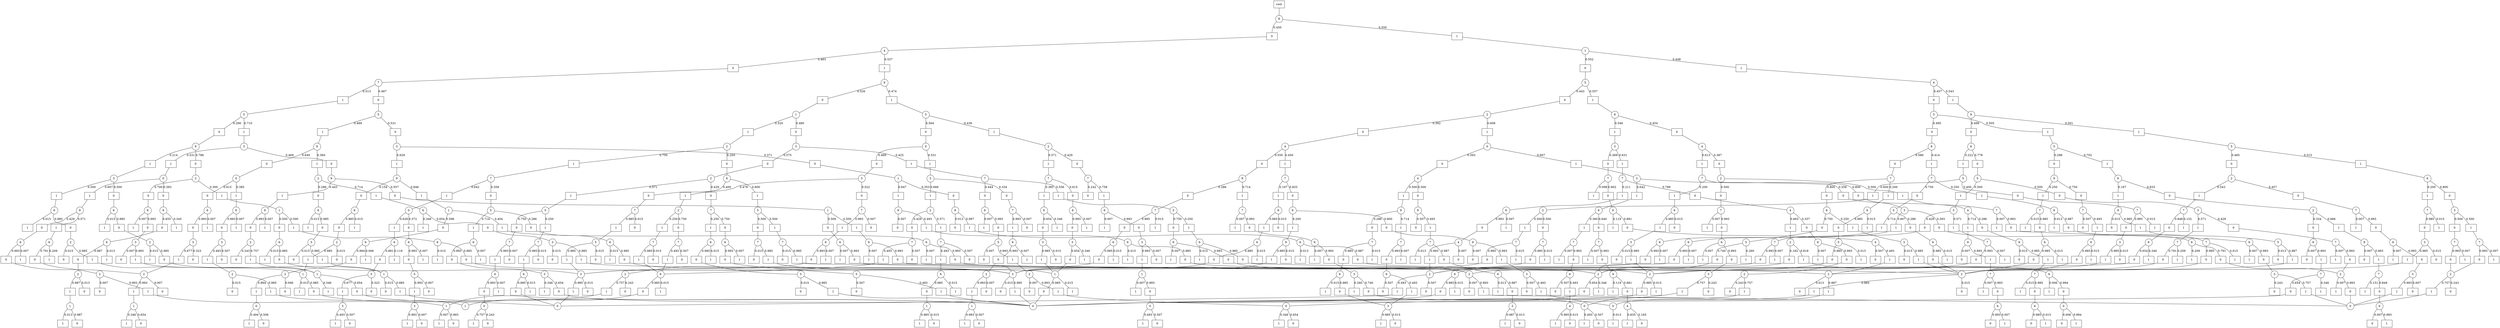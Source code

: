 graph G {
splines=true;
0 [shape=box, label = "root" ]
0--1;
1 [shape=circle, label=8]
1--2[label = 0.450, labelangle=110];
2 [shape=box, label=0]
2--3;
3 [shape=circle, label=4]
3--4[label = 0.463, labelangle=110];
4 [shape=box, label=0]
4--5;
5 [shape=circle, label=7]
5--6[label = 0.487, labelangle=110];
6 [shape=box, label=0]
6--7;
7 [shape=circle, label=5]
7--8[label = 0.531, labelangle=110];
8 [shape=box, label=0]
8--9;
9 [shape=circle, label=3]
9--10[label = 0.371, labelangle=110];
10 [shape=box, label=0]
10--11;
11 [shape=circle, label=1]
11--12[label = 0.353, labelangle=110];
12 [shape=box, label=0]
12--13;
13 [shape=circle, label=9]
13--14[label = 0.013, labelangle=110];
14 [shape=box, label=0]
13--15[label = 0.987, labelangle=110];
15 [shape=box, label=1]
15--16;
16 [shape=circle, label=6]
16--17[label = 0.987, labelangle=110];
17 [shape=box, label=0]
17--18;
18 [shape=circle, label=2]
18--19[label = 0.013, labelangle=110];
19 [shape=box, label=0]
18--20[label = 0.987, labelangle=110];
20 [shape=box, label=1]
20--21;
21 [shape=circle, label=0]
21--23[label = 0.013, labelangle=110];
23 [shape=box, label=1]
16--24[label = 0.013, labelangle=110];
24 [shape=box, label=1]
11--25[label = 0.647, labelangle=110];
25 [shape=box, label=1]
25--26;
26 [shape=circle, label=9]
26--27[label = 0.507, labelangle=110];
27 [shape=box, label=0]
26--28[label = 0.493, labelangle=110];
28 [shape=box, label=1]
28--29;
29 [shape=circle, label=6]
29--30[label = 0.985, labelangle=110];
30 [shape=box, label=0]
30--31;
31 [shape=circle, label=2]
31--32[label = 0.015, labelangle=110];
32 [shape=box, label=0]
31--33[label = 0.985, labelangle=110];
33 [shape=box, label=1]
33--34;
34 [shape=circle, label=0]
29--37[label = 0.015, labelangle=110];
37 [shape=box, label=1]
9--38[label = 0.629, labelangle=110];
38 [shape=box, label=1]
38--39;
39 [shape=circle, label=9]
39--40[label = 0.154, labelangle=110];
40 [shape=box, label=0]
40--41;
41 [shape=circle, label=6]
41--42[label = 0.985, labelangle=110];
42 [shape=box, label=0]
42--43;
43 [shape=circle, label=2]
43--44[label = 0.015, labelangle=110];
44 [shape=box, label=0]
43--45[label = 0.985, labelangle=110];
45 [shape=box, label=1]
45--46;
46 [shape=circle, label=1]
46--47[label = 0.985, labelangle=110];
47 [shape=box, label=0]
47--48;
48 [shape=circle, label=0]
46--51[label = 0.015, labelangle=110];
51 [shape=box, label=1]
41--52[label = 0.015, labelangle=110];
52 [shape=box, label=1]
39--53[label = 0.846, labelangle=110];
53 [shape=box, label=1]
53--54;
54 [shape=circle, label=1]
54--55[label = 0.596, labelangle=110];
55 [shape=box, label=0]
55--56;
56 [shape=circle, label=6]
56--57[label = 0.994, labelangle=110];
57 [shape=box, label=0]
57--58;
58 [shape=circle, label=2]
58--59[label = 0.006, labelangle=110];
59 [shape=box, label=0]
58--60[label = 0.994, labelangle=110];
60 [shape=box, label=1]
60--61;
61 [shape=circle, label=0]
61--62[label = 0.506, labelangle=110];
62 [shape=box, label=0]
61--63[label = 0.494, labelangle=110];
63 [shape=box, label=1]
56--64[label = 0.006, labelangle=110];
64 [shape=box, label=1]
54--65[label = 0.404, labelangle=110];
65 [shape=box, label=1]
65--66;
66 [shape=circle, label=6]
66--67[label = 0.993, labelangle=110];
67 [shape=box, label=0]
67--68;
68 [shape=circle, label=2]
68--69[label = 0.007, labelangle=110];
69 [shape=box, label=0]
68--70[label = 0.993, labelangle=110];
70 [shape=box, label=1]
70--71;
71 [shape=circle, label=0]
66--74[label = 0.007, labelangle=110];
74 [shape=box, label=1]
7--75[label = 0.469, labelangle=110];
75 [shape=box, label=1]
75--76;
76 [shape=circle, label=9]
76--77[label = 0.640, labelangle=110];
77 [shape=box, label=0]
77--78;
78 [shape=circle, label=0]
78--79[label = 0.615, labelangle=110];
79 [shape=box, label=0]
79--80;
80 [shape=circle, label=6]
80--81[label = 0.993, labelangle=110];
81 [shape=box, label=0]
81--82;
82 [shape=circle, label=3]
82--83[label = 0.323, labelangle=110];
83 [shape=box, label=0]
82--84[label = 0.677, labelangle=110];
84 [shape=box, label=1]
84--85;
85 [shape=circle, label=2]
85--86[label = 0.007, labelangle=110];
86 [shape=box, label=0]
85--87[label = 0.993, labelangle=110];
87 [shape=box, label=1]
87--88;
88 [shape=circle, label=1]
88--89[label = 0.654, labelangle=110];
89 [shape=box, label=0]
88--90[label = 0.346, labelangle=110];
90 [shape=box, label=1]
80--91[label = 0.007, labelangle=110];
91 [shape=box, label=1]
78--92[label = 0.385, labelangle=110];
92 [shape=box, label=1]
92--93;
93 [shape=circle, label=6]
93--94[label = 0.993, labelangle=110];
94 [shape=box, label=0]
94--95;
95 [shape=circle, label=3]
95--96[label = 0.507, labelangle=110];
96 [shape=box, label=0]
95--97[label = 0.493, labelangle=110];
97 [shape=box, label=1]
97--98;
98 [shape=circle, label=2]
98--99[label = 0.015, labelangle=110];
99 [shape=box, label=0]
98--100[label = 0.985, labelangle=110];
100 [shape=box, label=1]
100--101;
101 [shape=circle, label=1]
93--104[label = 0.007, labelangle=110];
104 [shape=box, label=1]
76--105[label = 0.360, labelangle=110];
105 [shape=box, label=1]
105--106;
106 [shape=circle, label=2]
106--107[label = 0.286, labelangle=110];
107 [shape=box, label=0]
107--108;
108 [shape=circle, label=6]
108--109[label = 0.985, labelangle=110];
109 [shape=box, label=0]
109--110;
110 [shape=circle, label=3]
110--111[label = 0.015, labelangle=110];
111 [shape=box, label=0]
110--112[label = 0.985, labelangle=110];
112 [shape=box, label=1]
112--113;
113 [shape=circle, label=1]
113--114[label = 0.015, labelangle=110];
114 [shape=box, label=0]
113--115[label = 0.985, labelangle=110];
115 [shape=box, label=1]
115--34;
108--119[label = 0.015, labelangle=110];
119 [shape=box, label=1]
106--120[label = 0.714, labelangle=110];
120 [shape=box, label=1]
120--121;
121 [shape=circle, label=6]
121--122[label = 0.654, labelangle=110];
122 [shape=box, label=0]
122--123;
123 [shape=circle, label=3]
123--124[label = 0.015, labelangle=110];
124 [shape=box, label=0]
123--125[label = 0.985, labelangle=110];
125 [shape=box, label=1]
125--126;
126 [shape=circle, label=1]
126--127[label = 0.985, labelangle=110];
127 [shape=box, label=0]
127--34;
126--131[label = 0.015, labelangle=110];
131 [shape=box, label=1]
121--132[label = 0.346, labelangle=110];
132 [shape=box, label=1]
5--133[label = 0.513, labelangle=110];
133 [shape=box, label=1]
133--134;
134 [shape=circle, label=5]
134--135[label = 0.290, labelangle=110];
135 [shape=box, label=0]
135--136;
136 [shape=circle, label=9]
136--137[label = 0.786, labelangle=110];
137 [shape=box, label=0]
137--138;
138 [shape=circle, label=2]
138--139[label = 0.700, labelangle=110];
139 [shape=box, label=0]
139--140;
140 [shape=circle, label=6]
140--141[label = 0.993, labelangle=110];
141 [shape=box, label=0]
141--142;
142 [shape=circle, label=3]
142--143[label = 0.007, labelangle=110];
143 [shape=box, label=0]
142--144[label = 0.993, labelangle=110];
144 [shape=box, label=1]
144--145;
145 [shape=circle, label=1]
145--146[label = 0.654, labelangle=110];
146 [shape=box, label=0]
146--34;
145--150[label = 0.346, labelangle=110];
150 [shape=box, label=1]
140--151[label = 0.007, labelangle=110];
151 [shape=box, label=1]
138--152[label = 0.300, labelangle=110];
152 [shape=box, label=1]
152--153;
153 [shape=circle, label=1]
153--154[label = 0.500, labelangle=110];
154 [shape=box, label=0]
154--155;
155 [shape=circle, label=6]
155--156[label = 0.985, labelangle=110];
156 [shape=box, label=0]
156--157;
157 [shape=circle, label=3]
157--158[label = 0.015, labelangle=110];
158 [shape=box, label=0]
157--159[label = 0.985, labelangle=110];
159 [shape=box, label=1]
159--48;
155--163[label = 0.015, labelangle=110];
163 [shape=box, label=1]
153--164[label = 0.500, labelangle=110];
164 [shape=box, label=1]
164--165;
165 [shape=circle, label=6]
165--166[label = 0.985, labelangle=110];
166 [shape=box, label=0]
166--167;
167 [shape=circle, label=3]
167--168[label = 0.015, labelangle=110];
168 [shape=box, label=0]
167--169[label = 0.985, labelangle=110];
169 [shape=box, label=1]
169--34;
165--173[label = 0.015, labelangle=110];
173 [shape=box, label=1]
136--174[label = 0.214, labelangle=110];
174 [shape=box, label=1]
174--175;
175 [shape=circle, label=3]
175--176[label = 0.500, labelangle=110];
176 [shape=box, label=0]
176--177;
177 [shape=circle, label=6]
177--178[label = 0.985, labelangle=110];
178 [shape=box, label=0]
178--179;
179 [shape=circle, label=2]
179--180[label = 0.985, labelangle=110];
180 [shape=box, label=0]
180--113;
179--187[label = 0.015, labelangle=110];
187 [shape=box, label=1]
177--188[label = 0.015, labelangle=110];
188 [shape=box, label=1]
175--189[label = 0.500, labelangle=110];
189 [shape=box, label=1]
189--190;
190 [shape=circle, label=6]
190--191[label = 0.985, labelangle=110];
191 [shape=box, label=0]
191--192;
192 [shape=circle, label=2]
192--193[label = 0.015, labelangle=110];
193 [shape=box, label=0]
192--194[label = 0.985, labelangle=110];
194 [shape=box, label=1]
194--46;
190--201[label = 0.015, labelangle=110];
201 [shape=box, label=1]
134--202[label = 0.710, labelangle=110];
202 [shape=box, label=1]
202--203;
203 [shape=circle, label=3]
203--204[label = 0.469, labelangle=110];
204 [shape=box, label=0]
204--205;
205 [shape=circle, label=9]
205--206[label = 0.557, labelangle=110];
206 [shape=box, label=0]
206--207;
207 [shape=circle, label=1]
207--208[label = 0.500, labelangle=110];
208 [shape=box, label=0]
208--209;
209 [shape=circle, label=6]
209--210[label = 0.993, labelangle=110];
210 [shape=box, label=0]
210--211;
211 [shape=circle, label=2]
211--212[label = 0.654, labelangle=110];
212 [shape=box, label=0]
212--34;
211--216[label = 0.346, labelangle=110];
216 [shape=box, label=1]
209--217[label = 0.007, labelangle=110];
217 [shape=box, label=1]
207--218[label = 0.500, labelangle=110];
218 [shape=box, label=1]
218--219;
219 [shape=circle, label=6]
219--220[label = 0.993, labelangle=110];
220 [shape=box, label=0]
220--211;
219--227[label = 0.007, labelangle=110];
227 [shape=box, label=1]
205--228[label = 0.443, labelangle=110];
228 [shape=box, label=1]
228--229;
229 [shape=circle, label=6]
229--230[label = 0.993, labelangle=110];
230 [shape=box, label=0]
230--231;
231 [shape=circle, label=2]
231--232[label = 0.243, labelangle=110];
232 [shape=box, label=0]
231--233[label = 0.757, labelangle=110];
233 [shape=box, label=1]
233--145;
229--240[label = 0.007, labelangle=110];
240 [shape=box, label=1]
203--241[label = 0.531, labelangle=110];
241 [shape=box, label=1]
241--242;
242 [shape=circle, label=0]
242--243[label = 0.393, labelangle=110];
243 [shape=box, label=0]
243--244;
244 [shape=circle, label=9]
244--245[label = 0.655, labelangle=110];
245 [shape=box, label=0]
245--246;
246 [shape=circle, label=6]
246--247[label = 0.987, labelangle=110];
247 [shape=box, label=0]
247--248;
248 [shape=circle, label=2]
248--249[label = 0.013, labelangle=110];
249 [shape=box, label=0]
248--250[label = 0.987, labelangle=110];
250 [shape=box, label=1]
250--251;
251 [shape=circle, label=1]
251--252[label = 0.987, labelangle=110];
252 [shape=box, label=0]
251--253[label = 0.013, labelangle=110];
253 [shape=box, label=1]
246--254[label = 0.013, labelangle=110];
254 [shape=box, label=1]
244--255[label = 0.345, labelangle=110];
255 [shape=box, label=1]
242--256[label = 0.607, labelangle=110];
256 [shape=box, label=1]
256--257;
257 [shape=circle, label=9]
257--258[label = 0.429, labelangle=110];
258 [shape=box, label=0]
258--259;
259 [shape=circle, label=6]
259--260[label = 0.993, labelangle=110];
260 [shape=box, label=0]
260--85;
259--267[label = 0.007, labelangle=110];
267 [shape=box, label=1]
257--268[label = 0.571, labelangle=110];
268 [shape=box, label=1]
268--269;
269 [shape=circle, label=6]
269--270[label = 0.791, labelangle=110];
270 [shape=box, label=0]
270--271;
271 [shape=circle, label=2]
271--272[label = 0.007, labelangle=110];
272 [shape=box, label=0]
271--273[label = 0.993, labelangle=110];
273 [shape=box, label=1]
273--274;
274 [shape=circle, label=1]
274--275[label = 0.993, labelangle=110];
275 [shape=box, label=0]
274--276[label = 0.007, labelangle=110];
276 [shape=box, label=1]
269--277[label = 0.209, labelangle=110];
277 [shape=box, label=1]
3--278[label = 0.537, labelangle=110];
278 [shape=box, label=1]
278--279;
279 [shape=circle, label=9]
279--280[label = 0.526, labelangle=110];
280 [shape=box, label=0]
280--281;
281 [shape=circle, label=1]
281--282[label = 0.480, labelangle=110];
282 [shape=box, label=0]
282--283;
283 [shape=circle, label=3]
283--284[label = 0.575, labelangle=110];
284 [shape=box, label=0]
284--285;
285 [shape=circle, label=2]
285--286[label = 0.429, labelangle=110];
286 [shape=box, label=0]
286--287;
287 [shape=circle, label=7]
287--288[label = 0.750, labelangle=110];
288 [shape=box, label=0]
288--289;
289 [shape=circle, label=6]
289--290[label = 0.993, labelangle=110];
290 [shape=box, label=0]
290--291;
291 [shape=circle, label=5]
291--292[label = 0.507, labelangle=110];
292 [shape=box, label=0]
291--293[label = 0.493, labelangle=110];
293 [shape=box, label=1]
293--34;
289--297[label = 0.007, labelangle=110];
297 [shape=box, label=1]
287--298[label = 0.250, labelangle=110];
298 [shape=box, label=1]
298--299;
299 [shape=circle, label=6]
299--300[label = 0.985, labelangle=110];
300 [shape=box, label=0]
300--301;
301 [shape=circle, label=5]
301--302[label = 0.015, labelangle=110];
302 [shape=box, label=0]
301--303[label = 0.985, labelangle=110];
303 [shape=box, label=1]
303--34;
299--307[label = 0.015, labelangle=110];
307 [shape=box, label=1]
285--308[label = 0.571, labelangle=110];
308 [shape=box, label=1]
308--309;
309 [shape=circle, label=5]
309--310[label = 0.750, labelangle=110];
310 [shape=box, label=0]
310--311;
311 [shape=circle, label=7]
311--312[label = 0.007, labelangle=110];
312 [shape=box, label=0]
311--313[label = 0.993, labelangle=110];
313 [shape=box, label=1]
313--314;
314 [shape=circle, label=6]
314--315[label = 0.993, labelangle=110];
315 [shape=box, label=0]
315--316;
316 [shape=circle, label=0]
316--317[label = 0.243, labelangle=110];
317 [shape=box, label=0]
316--318[label = 0.757, labelangle=110];
318 [shape=box, label=1]
314--319[label = 0.007, labelangle=110];
319 [shape=box, label=1]
309--320[label = 0.250, labelangle=110];
320 [shape=box, label=1]
320--321;
321 [shape=circle, label=7]
321--322[label = 0.015, labelangle=110];
322 [shape=box, label=0]
321--323[label = 0.985, labelangle=110];
323 [shape=box, label=1]
323--324;
324 [shape=circle, label=6]
324--325[label = 0.985, labelangle=110];
325 [shape=box, label=0]
325--48;
324--329[label = 0.015, labelangle=110];
329 [shape=box, label=1]
283--330[label = 0.425, labelangle=110];
330 [shape=box, label=1]
330--331;
331 [shape=circle, label=7]
331--332[label = 0.444, labelangle=110];
332 [shape=box, label=0]
332--333;
333 [shape=circle, label=6]
333--334[label = 0.993, labelangle=110];
334 [shape=box, label=0]
334--335;
335 [shape=circle, label=5]
335--336[label = 0.007, labelangle=110];
336 [shape=box, label=0]
335--337[label = 0.993, labelangle=110];
337 [shape=box, label=1]
337--338;
338 [shape=circle, label=2]
338--339[label = 0.007, labelangle=110];
339 [shape=box, label=0]
338--340[label = 0.993, labelangle=110];
340 [shape=box, label=1]
340--341;
341 [shape=circle, label=0]
341--342[label = 0.654, labelangle=110];
342 [shape=box, label=0]
341--343[label = 0.346, labelangle=110];
343 [shape=box, label=1]
333--344[label = 0.007, labelangle=110];
344 [shape=box, label=1]
331--345[label = 0.556, labelangle=110];
345 [shape=box, label=1]
345--346;
346 [shape=circle, label=5]
346--347[label = 0.750, labelangle=110];
347 [shape=box, label=0]
347--348;
348 [shape=circle, label=6]
348--349[label = 0.993, labelangle=110];
349 [shape=box, label=0]
349--68;
348--356[label = 0.007, labelangle=110];
356 [shape=box, label=1]
346--357[label = 0.250, labelangle=110];
357 [shape=box, label=1]
357--358;
358 [shape=circle, label=6]
358--359[label = 0.985, labelangle=110];
359 [shape=box, label=0]
359--360;
360 [shape=circle, label=2]
360--361[label = 0.985, labelangle=110];
361 [shape=box, label=0]
361--34;
360--365[label = 0.015, labelangle=110];
365 [shape=box, label=1]
358--366[label = 0.015, labelangle=110];
366 [shape=box, label=1]
281--367[label = 0.520, labelangle=110];
367 [shape=box, label=1]
367--368;
368 [shape=circle, label=2]
368--369[label = 0.250, labelangle=110];
369 [shape=box, label=0]
369--370;
370 [shape=circle, label=6]
370--371[label = 0.400, labelangle=110];
371 [shape=box, label=0]
371--372;
372 [shape=circle, label=7]
372--373[label = 0.015, labelangle=110];
373 [shape=box, label=0]
372--374[label = 0.985, labelangle=110];
374 [shape=box, label=1]
374--375;
375 [shape=circle, label=5]
375--376[label = 0.015, labelangle=110];
376 [shape=box, label=0]
375--377[label = 0.985, labelangle=110];
377 [shape=box, label=1]
377--157;
370--384[label = 0.600, labelangle=110];
384 [shape=box, label=1]
384--385;
385 [shape=circle, label=5]
385--386[label = 0.500, labelangle=110];
386 [shape=box, label=0]
386--387;
387 [shape=circle, label=7]
387--388[label = 0.015, labelangle=110];
388 [shape=box, label=0]
387--389[label = 0.985, labelangle=110];
389 [shape=box, label=1]
389--167;
385--396[label = 0.500, labelangle=110];
396 [shape=box, label=1]
396--397;
397 [shape=circle, label=7]
397--398[label = 0.015, labelangle=110];
398 [shape=box, label=0]
397--399[label = 0.985, labelangle=110];
399 [shape=box, label=1]
399--167;
368--406[label = 0.750, labelangle=110];
406 [shape=box, label=1]
406--407;
407 [shape=circle, label=7]
407--408[label = 0.358, labelangle=110];
408 [shape=box, label=0]
408--409;
409 [shape=circle, label=5]
409--410[label = 0.286, labelangle=110];
410 [shape=box, label=0]
410--411;
411 [shape=circle, label=6]
411--412[label = 0.985, labelangle=110];
412 [shape=box, label=0]
412--167;
411--419[label = 0.015, labelangle=110];
419 [shape=box, label=1]
409--420[label = 0.714, labelangle=110];
420 [shape=box, label=1]
420--421;
421 [shape=circle, label=6]
421--422[label = 0.993, labelangle=110];
422 [shape=box, label=0]
422--423;
423 [shape=circle, label=3]
423--424[label = 0.654, labelangle=110];
424 [shape=box, label=0]
424--34;
423--428[label = 0.346, labelangle=110];
428 [shape=box, label=1]
421--429[label = 0.007, labelangle=110];
429 [shape=box, label=1]
407--430[label = 0.642, labelangle=110];
430 [shape=box, label=1]
430--431;
431 [shape=circle, label=0]
431--432[label = 0.372, labelangle=110];
432 [shape=box, label=0]
432--433;
433 [shape=circle, label=6]
433--434[label = 0.993, labelangle=110];
434 [shape=box, label=0]
434--435;
435 [shape=circle, label=5]
435--436[label = 0.007, labelangle=110];
436 [shape=box, label=0]
435--437[label = 0.993, labelangle=110];
437 [shape=box, label=1]
437--438;
438 [shape=circle, label=3]
438--439[label = 0.007, labelangle=110];
439 [shape=box, label=0]
438--440[label = 0.993, labelangle=110];
440 [shape=box, label=1]
433--441[label = 0.007, labelangle=110];
441 [shape=box, label=1]
431--442[label = 0.628, labelangle=110];
442 [shape=box, label=1]
442--443;
443 [shape=circle, label=6]
443--444[label = 0.881, labelangle=110];
444 [shape=box, label=0]
444--445;
445 [shape=circle, label=5]
445--446[label = 0.323, labelangle=110];
446 [shape=box, label=0]
445--447[label = 0.677, labelangle=110];
447 [shape=box, label=1]
447--448;
448 [shape=circle, label=3]
448--449[label = 0.507, labelangle=110];
449 [shape=box, label=0]
448--450[label = 0.493, labelangle=110];
450 [shape=box, label=1]
443--451[label = 0.119, labelangle=110];
451 [shape=box, label=1]
279--452[label = 0.474, labelangle=110];
452 [shape=box, label=1]
452--453;
453 [shape=circle, label=5]
453--454[label = 0.564, labelangle=110];
454 [shape=box, label=0]
454--455;
455 [shape=circle, label=0]
455--456[label = 0.469, labelangle=110];
456 [shape=box, label=0]
456--457;
457 [shape=circle, label=3]
457--458[label = 0.522, labelangle=110];
458 [shape=box, label=0]
458--459;
459 [shape=circle, label=7]
459--460[label = 0.007, labelangle=110];
460 [shape=box, label=0]
459--461[label = 0.993, labelangle=110];
461 [shape=box, label=1]
461--462;
462 [shape=circle, label=6]
462--463[label = 0.993, labelangle=110];
463 [shape=box, label=0]
463--464;
464 [shape=circle, label=2]
464--465[label = 0.243, labelangle=110];
465 [shape=box, label=0]
464--466[label = 0.757, labelangle=110];
466 [shape=box, label=1]
466--274;
462--470[label = 0.007, labelangle=110];
470 [shape=box, label=1]
457--471[label = 0.478, labelangle=110];
471 [shape=box, label=1]
471--472;
472 [shape=circle, label=2]
472--473[label = 0.750, labelangle=110];
473 [shape=box, label=0]
473--474;
474 [shape=circle, label=7]
474--475[label = 0.507, labelangle=110];
475 [shape=box, label=0]
474--476[label = 0.493, labelangle=110];
476 [shape=box, label=1]
476--477;
477 [shape=circle, label=6]
477--478[label = 0.985, labelangle=110];
478 [shape=box, label=0]
478--101;
477--482[label = 0.015, labelangle=110];
482 [shape=box, label=1]
472--483[label = 0.250, labelangle=110];
483 [shape=box, label=1]
483--484;
484 [shape=circle, label=7]
484--485[label = 0.015, labelangle=110];
485 [shape=box, label=0]
484--486[label = 0.985, labelangle=110];
486 [shape=box, label=1]
486--477;
455--493[label = 0.531, labelangle=110];
493 [shape=box, label=1]
493--494;
494 [shape=circle, label=3]
494--495[label = 0.334, labelangle=110];
495 [shape=box, label=0]
495--496;
496 [shape=circle, label=7]
496--497[label = 0.007, labelangle=110];
497 [shape=box, label=0]
496--498[label = 0.993, labelangle=110];
498 [shape=box, label=1]
498--499;
499 [shape=circle, label=6]
499--500[label = 0.993, labelangle=110];
500 [shape=box, label=0]
500--501;
501 [shape=circle, label=2]
501--502[label = 0.007, labelangle=110];
502 [shape=box, label=0]
501--503[label = 0.993, labelangle=110];
503 [shape=box, label=1]
503--504;
504 [shape=circle, label=1]
504--505[label = 0.007, labelangle=110];
505 [shape=box, label=0]
504--506[label = 0.993, labelangle=110];
506 [shape=box, label=1]
499--507[label = 0.007, labelangle=110];
507 [shape=box, label=1]
494--508[label = 0.666, labelangle=110];
508 [shape=box, label=1]
508--509;
509 [shape=circle, label=2]
509--510[label = 0.429, labelangle=110];
510 [shape=box, label=0]
510--511;
511 [shape=circle, label=7]
511--512[label = 0.507, labelangle=110];
512 [shape=box, label=0]
511--513[label = 0.493, labelangle=110];
513 [shape=box, label=1]
513--477;
509--520[label = 0.571, labelangle=110];
520 [shape=box, label=1]
520--521;
521 [shape=circle, label=7]
521--522[label = 0.507, labelangle=110];
522 [shape=box, label=0]
521--523[label = 0.493, labelangle=110];
523 [shape=box, label=1]
523--524;
524 [shape=circle, label=6]
524--525[label = 0.985, labelangle=110];
525 [shape=box, label=0]
525--526;
526 [shape=circle, label=1]
526--527[label = 0.015, labelangle=110];
527 [shape=box, label=0]
526--528[label = 0.985, labelangle=110];
528 [shape=box, label=1]
524--529[label = 0.015, labelangle=110];
529 [shape=box, label=1]
453--530[label = 0.436, labelangle=110];
530 [shape=box, label=1]
530--531;
531 [shape=circle, label=2]
531--532[label = 0.429, labelangle=110];
532 [shape=box, label=0]
532--533;
533 [shape=circle, label=7]
533--534[label = 0.242, labelangle=110];
534 [shape=box, label=0]
533--535[label = 0.758, labelangle=110];
535 [shape=box, label=1]
535--536;
536 [shape=circle, label=6]
536--537[label = 0.993, labelangle=110];
537 [shape=box, label=0]
537--538;
538 [shape=circle, label=3]
538--539[label = 0.007, labelangle=110];
539 [shape=box, label=0]
538--540[label = 0.993, labelangle=110];
540 [shape=box, label=1]
540--541;
541 [shape=circle, label=1]
541--542[label = 0.993, labelangle=110];
542 [shape=box, label=0]
542--543;
543 [shape=circle, label=0]
543--544[label = 0.507, labelangle=110];
544 [shape=box, label=0]
543--545[label = 0.493, labelangle=110];
545 [shape=box, label=1]
541--546[label = 0.007, labelangle=110];
546 [shape=box, label=1]
536--547[label = 0.007, labelangle=110];
547 [shape=box, label=1]
531--548[label = 0.571, labelangle=110];
548 [shape=box, label=1]
548--549;
549 [shape=circle, label=7]
549--550[label = 0.615, labelangle=110];
550 [shape=box, label=0]
550--551;
551 [shape=circle, label=6]
551--552[label = 0.993, labelangle=110];
552 [shape=box, label=0]
552--553;
553 [shape=circle, label=3]
553--554[label = 0.654, labelangle=110];
554 [shape=box, label=0]
554--126;
553--561[label = 0.346, labelangle=110];
561 [shape=box, label=1]
551--562[label = 0.007, labelangle=110];
562 [shape=box, label=1]
549--563[label = 0.385, labelangle=110];
563 [shape=box, label=1]
563--564;
564 [shape=circle, label=6]
564--565[label = 0.654, labelangle=110];
565 [shape=box, label=0]
565--566;
566 [shape=circle, label=3]
566--567[label = 0.015, labelangle=110];
567 [shape=box, label=0]
566--568[label = 0.985, labelangle=110];
568 [shape=box, label=1]
568--126;
564--575[label = 0.346, labelangle=110];
575 [shape=box, label=1]
1--576[label = 0.550, labelangle=110];
576 [shape=box, label=1]
576--577;
577 [shape=circle, label=1]
577--578[label = 0.552, labelangle=110];
578 [shape=box, label=0]
578--579;
579 [shape=circle, label=5]
579--580[label = 0.443, labelangle=110];
580 [shape=box, label=0]
580--581;
581 [shape=circle, label=2]
581--582[label = 0.392, labelangle=110];
582 [shape=box, label=0]
582--583;
583 [shape=circle, label=4]
583--584[label = 0.550, labelangle=110];
584 [shape=box, label=0]
584--585;
585 [shape=circle, label=9]
585--586[label = 0.286, labelangle=110];
586 [shape=box, label=0]
586--587;
587 [shape=circle, label=7]
587--588[label = 0.985, labelangle=110];
588 [shape=box, label=0]
588--589;
589 [shape=circle, label=6]
589--590[label = 0.985, labelangle=110];
590 [shape=box, label=0]
590--157;
589--597[label = 0.015, labelangle=110];
597 [shape=box, label=1]
587--598[label = 0.015, labelangle=110];
598 [shape=box, label=1]
585--599[label = 0.714, labelangle=110];
599 [shape=box, label=1]
599--600;
600 [shape=circle, label=7]
600--601[label = 0.993, labelangle=110];
601 [shape=box, label=0]
601--602;
602 [shape=circle, label=6]
602--603[label = 0.993, labelangle=110];
603 [shape=box, label=0]
603--604;
604 [shape=circle, label=3]
604--605[label = 0.740, labelangle=110];
605 [shape=box, label=0]
605--606;
606 [shape=circle, label=0]
606--607[label = 0.507, labelangle=110];
607 [shape=box, label=0]
606--608[label = 0.493, labelangle=110];
608 [shape=box, label=1]
604--609[label = 0.260, labelangle=110];
609 [shape=box, label=1]
602--610[label = 0.007, labelangle=110];
610 [shape=box, label=1]
600--611[label = 0.007, labelangle=110];
611 [shape=box, label=1]
583--612[label = 0.450, labelangle=110];
612 [shape=box, label=1]
612--613;
613 [shape=circle, label=7]
613--614[label = 0.833, labelangle=110];
614 [shape=box, label=0]
614--615;
615 [shape=circle, label=6]
615--616[label = 0.800, labelangle=110];
616 [shape=box, label=0]
616--617;
617 [shape=circle, label=9]
617--618[label = 0.007, labelangle=110];
618 [shape=box, label=0]
617--619[label = 0.993, labelangle=110];
619 [shape=box, label=1]
619--620;
620 [shape=circle, label=3]
620--621[label = 0.507, labelangle=110];
621 [shape=box, label=0]
620--622[label = 0.493, labelangle=110];
622 [shape=box, label=1]
622--21;
615--626[label = 0.200, labelangle=110];
626 [shape=box, label=1]
626--627;
627 [shape=circle, label=9]
627--628[label = 0.015, labelangle=110];
628 [shape=box, label=0]
627--629[label = 0.985, labelangle=110];
629 [shape=box, label=1]
629--167;
613--636[label = 0.167, labelangle=110];
636 [shape=box, label=1]
636--637;
637 [shape=circle, label=9]
637--638[label = 0.015, labelangle=110];
638 [shape=box, label=0]
637--639[label = 0.985, labelangle=110];
639 [shape=box, label=1]
639--640;
640 [shape=circle, label=6]
640--641[label = 0.985, labelangle=110];
641 [shape=box, label=0]
641--167;
640--648[label = 0.015, labelangle=110];
648 [shape=box, label=1]
581--649[label = 0.608, labelangle=110];
649 [shape=box, label=1]
649--650;
650 [shape=circle, label=0]
650--651[label = 0.393, labelangle=110];
651 [shape=box, label=0]
651--652;
652 [shape=circle, label=4]
652--653[label = 0.500, labelangle=110];
653 [shape=box, label=0]
653--654;
654 [shape=circle, label=9]
654--655[label = 0.507, labelangle=110];
655 [shape=box, label=0]
654--656[label = 0.493, labelangle=110];
656 [shape=box, label=1]
656--657;
657 [shape=circle, label=7]
657--658[label = 0.987, labelangle=110];
658 [shape=box, label=0]
658--659;
659 [shape=circle, label=6]
659--660[label = 0.987, labelangle=110];
660 [shape=box, label=0]
660--661;
661 [shape=circle, label=3]
661--662[label = 0.013, labelangle=110];
662 [shape=box, label=0]
661--663[label = 0.987, labelangle=110];
663 [shape=box, label=1]
659--664[label = 0.013, labelangle=110];
664 [shape=box, label=1]
657--665[label = 0.013, labelangle=110];
665 [shape=box, label=1]
652--666[label = 0.500, labelangle=110];
666 [shape=box, label=1]
666--667;
667 [shape=circle, label=9]
667--668[label = 0.286, labelangle=110];
668 [shape=box, label=0]
668--669;
669 [shape=circle, label=7]
669--670[label = 0.985, labelangle=110];
670 [shape=box, label=0]
670--671;
671 [shape=circle, label=6]
671--672[label = 0.985, labelangle=110];
672 [shape=box, label=0]
672--673;
673 [shape=circle, label=3]
673--674[label = 0.015, labelangle=110];
674 [shape=box, label=0]
673--675[label = 0.985, labelangle=110];
675 [shape=box, label=1]
671--676[label = 0.015, labelangle=110];
676 [shape=box, label=1]
669--677[label = 0.015, labelangle=110];
677 [shape=box, label=1]
667--678[label = 0.714, labelangle=110];
678 [shape=box, label=1]
678--679;
679 [shape=circle, label=7]
679--680[label = 0.993, labelangle=110];
680 [shape=box, label=0]
680--681;
681 [shape=circle, label=6]
681--682[label = 0.507, labelangle=110];
682 [shape=box, label=0]
681--683[label = 0.493, labelangle=110];
683 [shape=box, label=1]
683--673;
679--687[label = 0.007, labelangle=110];
687 [shape=box, label=1]
650--688[label = 0.607, labelangle=110];
688 [shape=box, label=1]
688--689;
689 [shape=circle, label=3]
689--690[label = 0.358, labelangle=110];
690 [shape=box, label=0]
690--691;
691 [shape=circle, label=4]
691--692[label = 0.286, labelangle=110];
692 [shape=box, label=0]
692--693;
693 [shape=circle, label=9]
693--694[label = 0.015, labelangle=110];
694 [shape=box, label=0]
693--695[label = 0.985, labelangle=110];
695 [shape=box, label=1]
695--696;
696 [shape=circle, label=7]
696--697[label = 0.985, labelangle=110];
697 [shape=box, label=0]
697--698;
698 [shape=circle, label=6]
698--699[label = 0.985, labelangle=110];
699 [shape=box, label=0]
698--700[label = 0.015, labelangle=110];
700 [shape=box, label=1]
696--701[label = 0.015, labelangle=110];
701 [shape=box, label=1]
691--702[label = 0.714, labelangle=110];
702 [shape=box, label=1]
702--703;
703 [shape=circle, label=9]
703--704[label = 0.007, labelangle=110];
704 [shape=box, label=0]
703--705[label = 0.993, labelangle=110];
705 [shape=box, label=1]
705--706;
706 [shape=circle, label=7]
706--707[label = 0.993, labelangle=110];
707 [shape=box, label=0]
707--708;
708 [shape=circle, label=6]
708--709[label = 0.993, labelangle=110];
709 [shape=box, label=0]
708--710[label = 0.007, labelangle=110];
710 [shape=box, label=1]
706--711[label = 0.007, labelangle=110];
711 [shape=box, label=1]
689--712[label = 0.642, labelangle=110];
712 [shape=box, label=1]
712--713;
713 [shape=circle, label=9]
713--714[label = 0.640, labelangle=110];
714 [shape=box, label=0]
714--715;
715 [shape=circle, label=7]
715--716[label = 0.993, labelangle=110];
716 [shape=box, label=0]
716--717;
717 [shape=circle, label=6]
717--718[label = 0.881, labelangle=110];
718 [shape=box, label=0]
718--719;
719 [shape=circle, label=4]
719--720[label = 0.165, labelangle=110];
720 [shape=box, label=0]
719--721[label = 0.835, labelangle=110];
721 [shape=box, label=1]
717--722[label = 0.119, labelangle=110];
722 [shape=box, label=1]
715--723[label = 0.007, labelangle=110];
723 [shape=box, label=1]
713--724[label = 0.360, labelangle=110];
724 [shape=box, label=1]
724--725;
725 [shape=circle, label=7]
725--726[label = 0.993, labelangle=110];
726 [shape=box, label=0]
726--727;
727 [shape=circle, label=6]
727--728[label = 0.507, labelangle=110];
728 [shape=box, label=0]
727--729[label = 0.493, labelangle=110];
729 [shape=box, label=1]
729--730;
730 [shape=circle, label=4]
730--731[label = 0.015, labelangle=110];
731 [shape=box, label=0]
730--732[label = 0.985, labelangle=110];
732 [shape=box, label=1]
725--733[label = 0.007, labelangle=110];
733 [shape=box, label=1]
579--734[label = 0.557, labelangle=110];
734 [shape=box, label=1]
734--735;
735 [shape=circle, label=9]
735--736[label = 0.454, labelangle=110];
736 [shape=box, label=0]
736--737;
737 [shape=circle, label=4]
737--738[label = 0.387, labelangle=110];
738 [shape=box, label=0]
738--739;
739 [shape=circle, label=2]
739--740[label = 0.500, labelangle=110];
740 [shape=box, label=0]
740--741;
741 [shape=circle, label=7]
741--742[label = 0.993, labelangle=110];
742 [shape=box, label=0]
742--743;
743 [shape=circle, label=6]
743--744[label = 0.993, labelangle=110];
744 [shape=box, label=0]
744--745;
745 [shape=circle, label=3]
745--746[label = 0.243, labelangle=110];
746 [shape=box, label=0]
745--747[label = 0.757, labelangle=110];
747 [shape=box, label=1]
747--341;
743--751[label = 0.007, labelangle=110];
751 [shape=box, label=1]
741--752[label = 0.007, labelangle=110];
752 [shape=box, label=1]
739--753[label = 0.500, labelangle=110];
753 [shape=box, label=1]
753--754;
754 [shape=circle, label=7]
754--755[label = 0.993, labelangle=110];
755 [shape=box, label=0]
755--756;
756 [shape=circle, label=6]
756--757[label = 0.993, labelangle=110];
757 [shape=box, label=0]
757--758;
758 [shape=circle, label=3]
758--759[label = 0.243, labelangle=110];
759 [shape=box, label=0]
758--760[label = 0.757, labelangle=110];
760 [shape=box, label=1]
760--71;
756--764[label = 0.007, labelangle=110];
764 [shape=box, label=1]
754--765[label = 0.007, labelangle=110];
765 [shape=box, label=1]
737--766[label = 0.613, labelangle=110];
766 [shape=box, label=1]
766--767;
767 [shape=circle, label=7]
767--768[label = 0.800, labelangle=110];
768 [shape=box, label=0]
768--769;
769 [shape=circle, label=3]
769--770[label = 0.393, labelangle=110];
770 [shape=box, label=0]
770--771;
771 [shape=circle, label=6]
771--772[label = 0.791, labelangle=110];
772 [shape=box, label=0]
772--773;
773 [shape=circle, label=2]
773--774[label = 0.993, labelangle=110];
774 [shape=box, label=0]
774--71;
773--778[label = 0.007, labelangle=110];
778 [shape=box, label=1]
771--779[label = 0.209, labelangle=110];
779 [shape=box, label=1]
769--780[label = 0.607, labelangle=110];
780 [shape=box, label=1]
780--781;
781 [shape=circle, label=6]
781--782[label = 0.993, labelangle=110];
782 [shape=box, label=0]
782--211;
781--789[label = 0.007, labelangle=110];
789 [shape=box, label=1]
767--790[label = 0.200, labelangle=110];
790 [shape=box, label=1]
790--791;
791 [shape=circle, label=6]
791--792[label = 0.015, labelangle=110];
792 [shape=box, label=0]
791--793[label = 0.985, labelangle=110];
793 [shape=box, label=1]
793--794;
794 [shape=circle, label=3]
794--795[label = 0.015, labelangle=110];
795 [shape=box, label=0]
794--796[label = 0.985, labelangle=110];
796 [shape=box, label=1]
796--360;
735--803[label = 0.546, labelangle=110];
803 [shape=box, label=1]
803--804;
804 [shape=circle, label=3]
804--805[label = 0.369, labelangle=110];
805 [shape=box, label=0]
805--806;
806 [shape=circle, label=7]
806--807[label = 0.902, labelangle=110];
807 [shape=box, label=0]
807--808;
808 [shape=circle, label=6]
808--809[label = 0.881, labelangle=110];
809 [shape=box, label=0]
809--810;
810 [shape=circle, label=4]
810--811[label = 0.507, labelangle=110];
811 [shape=box, label=0]
810--812[label = 0.493, labelangle=110];
812 [shape=box, label=1]
812--18;
808--819[label = 0.119, labelangle=110];
819 [shape=box, label=1]
806--820[label = 0.098, labelangle=110];
820 [shape=box, label=1]
804--821[label = 0.631, labelangle=110];
821 [shape=box, label=1]
821--822;
822 [shape=circle, label=7]
822--823[label = 0.789, labelangle=110];
823 [shape=box, label=0]
823--824;
824 [shape=circle, label=4]
824--825[label = 0.337, labelangle=110];
825 [shape=box, label=0]
825--826;
826 [shape=circle, label=6]
826--827[label = 0.993, labelangle=110];
827 [shape=box, label=0]
827--828;
828 [shape=circle, label=2]
828--829[label = 0.243, labelangle=110];
829 [shape=box, label=0]
828--830[label = 0.757, labelangle=110];
830 [shape=box, label=1]
830--606;
826--834[label = 0.007, labelangle=110];
834 [shape=box, label=1]
824--835[label = 0.663, labelangle=110];
835 [shape=box, label=1]
835--836;
836 [shape=circle, label=2]
836--837[label = 0.182, labelangle=110];
837 [shape=box, label=0]
837--838;
838 [shape=circle, label=6]
838--839[label = 0.985, labelangle=110];
839 [shape=box, label=0]
839--34;
838--843[label = 0.015, labelangle=110];
843 [shape=box, label=1]
836--844[label = 0.818, labelangle=110];
844 [shape=box, label=1]
844--845;
845 [shape=circle, label=6]
845--846[label = 0.994, labelangle=110];
846 [shape=box, label=0]
846--847;
847 [shape=circle, label=0]
847--848[label = 0.006, labelangle=110];
848 [shape=box, label=0]
847--849[label = 0.994, labelangle=110];
849 [shape=box, label=1]
845--850[label = 0.006, labelangle=110];
850 [shape=box, label=1]
822--851[label = 0.211, labelangle=110];
851 [shape=box, label=1]
851--852;
852 [shape=circle, label=6]
852--853[label = 0.993, labelangle=110];
853 [shape=box, label=0]
853--854;
854 [shape=circle, label=4]
854--855[label = 0.007, labelangle=110];
855 [shape=box, label=0]
854--856[label = 0.993, labelangle=110];
856 [shape=box, label=1]
856--857;
857 [shape=circle, label=2]
857--858[label = 0.507, labelangle=110];
858 [shape=box, label=0]
857--859[label = 0.493, labelangle=110];
859 [shape=box, label=1]
859--48;
852--863[label = 0.007, labelangle=110];
863 [shape=box, label=1]
577--864[label = 0.448, labelangle=110];
864 [shape=box, label=1]
864--865;
865 [shape=circle, label=4]
865--866[label = 0.457, labelangle=110];
866 [shape=box, label=0]
866--867;
867 [shape=circle, label=3]
867--868[label = 0.495, labelangle=110];
868 [shape=box, label=0]
868--869;
869 [shape=circle, label=9]
869--870[label = 0.586, labelangle=110];
870 [shape=box, label=0]
870--871;
871 [shape=circle, label=7]
871--872[label = 0.800, labelangle=110];
872 [shape=box, label=0]
872--873;
873 [shape=circle, label=6]
873--874[label = 0.750, labelangle=110];
874 [shape=box, label=0]
874--875;
875 [shape=circle, label=5]
875--876[label = 0.740, labelangle=110];
876 [shape=box, label=0]
876--211;
875--883[label = 0.260, labelangle=110];
883 [shape=box, label=1]
873--884[label = 0.250, labelangle=110];
884 [shape=box, label=1]
884--885;
885 [shape=circle, label=5]
885--886[label = 0.015, labelangle=110];
886 [shape=box, label=0]
885--887[label = 0.985, labelangle=110];
887 [shape=box, label=1]
887--31;
871--894[label = 0.200, labelangle=110];
894 [shape=box, label=1]
894--895;
895 [shape=circle, label=6]
895--896[label = 0.985, labelangle=110];
896 [shape=box, label=0]
896--897;
897 [shape=circle, label=5]
897--898[label = 0.985, labelangle=110];
898 [shape=box, label=0]
898--360;
897--905[label = 0.015, labelangle=110];
905 [shape=box, label=1]
895--906[label = 0.015, labelangle=110];
906 [shape=box, label=1]
869--907[label = 0.414, labelangle=110];
907 [shape=box, label=1]
907--908;
908 [shape=circle, label=7]
908--909[label = 0.750, labelangle=110];
909 [shape=box, label=0]
909--910;
910 [shape=circle, label=5]
910--911[label = 0.286, labelangle=110];
911 [shape=box, label=0]
911--912;
912 [shape=circle, label=6]
912--913[label = 0.985, labelangle=110];
913 [shape=box, label=0]
913--31;
912--920[label = 0.015, labelangle=110];
920 [shape=box, label=1]
910--921[label = 0.714, labelangle=110];
921 [shape=box, label=1]
921--922;
922 [shape=circle, label=6]
922--923[label = 0.993, labelangle=110];
923 [shape=box, label=0]
923--857;
922--930[label = 0.007, labelangle=110];
930 [shape=box, label=1]
908--931[label = 0.250, labelangle=110];
931 [shape=box, label=1]
931--932;
932 [shape=circle, label=6]
932--933[label = 0.987, labelangle=110];
933 [shape=box, label=0]
933--934;
934 [shape=circle, label=5]
934--935[label = 0.013, labelangle=110];
935 [shape=box, label=0]
934--936[label = 0.987, labelangle=110];
936 [shape=box, label=1]
936--18;
932--943[label = 0.013, labelangle=110];
943 [shape=box, label=1]
867--944[label = 0.505, labelangle=110];
944 [shape=box, label=1]
944--945;
945 [shape=circle, label=5]
945--946[label = 0.298, labelangle=110];
946 [shape=box, label=0]
946--947;
947 [shape=circle, label=9]
947--948[label = 0.750, labelangle=110];
948 [shape=box, label=0]
948--949;
949 [shape=circle, label=7]
949--950[label = 0.507, labelangle=110];
950 [shape=box, label=0]
949--951[label = 0.493, labelangle=110];
951 [shape=box, label=1]
951--952;
952 [shape=circle, label=6]
952--953[label = 0.985, labelangle=110];
953 [shape=box, label=0]
953--31;
952--960[label = 0.015, labelangle=110];
960 [shape=box, label=1]
947--961[label = 0.250, labelangle=110];
961 [shape=box, label=1]
961--962;
962 [shape=circle, label=7]
962--963[label = 0.985, labelangle=110];
963 [shape=box, label=0]
963--964;
964 [shape=circle, label=6]
964--965[label = 0.985, labelangle=110];
965 [shape=box, label=0]
965--31;
964--972[label = 0.015, labelangle=110];
972 [shape=box, label=1]
962--973[label = 0.015, labelangle=110];
973 [shape=box, label=1]
945--974[label = 0.702, labelangle=110];
974 [shape=box, label=1]
974--975;
975 [shape=circle, label=6]
975--976[label = 0.833, labelangle=110];
976 [shape=box, label=0]
976--977;
977 [shape=circle, label=2]
977--978[label = 0.334, labelangle=110];
978 [shape=box, label=0]
978--979;
979 [shape=circle, label=9]
979--980[label = 0.007, labelangle=110];
980 [shape=box, label=0]
979--981[label = 0.993, labelangle=110];
981 [shape=box, label=1]
981--982;
982 [shape=circle, label=7]
982--983[label = 0.654, labelangle=110];
983 [shape=box, label=0]
983--34;
982--987[label = 0.346, labelangle=110];
987 [shape=box, label=1]
977--988[label = 0.666, labelangle=110];
988 [shape=box, label=1]
988--989;
989 [shape=circle, label=9]
989--990[label = 0.007, labelangle=110];
990 [shape=box, label=0]
989--991[label = 0.993, labelangle=110];
991 [shape=box, label=1]
991--992;
992 [shape=circle, label=7]
992--993[label = 0.849, labelangle=110];
993 [shape=box, label=0]
993--994;
994 [shape=circle, label=0]
994--995[label = 0.007, labelangle=110];
995 [shape=box, label=0]
994--996[label = 0.993, labelangle=110];
996 [shape=box, label=1]
992--997[label = 0.151, labelangle=110];
997 [shape=box, label=1]
975--998[label = 0.167, labelangle=110];
998 [shape=box, label=1]
998--999;
999 [shape=circle, label=9]
999--1000[label = 0.015, labelangle=110];
1000 [shape=box, label=0]
999--1001[label = 0.985, labelangle=110];
1001 [shape=box, label=1]
1001--1002;
1002 [shape=circle, label=7]
1002--1003[label = 0.985, labelangle=110];
1003 [shape=box, label=0]
1003--31;
1002--1010[label = 0.015, labelangle=110];
1010 [shape=box, label=1]
865--1011[label = 0.543, labelangle=110];
1011 [shape=box, label=1]
1011--1012;
1012 [shape=circle, label=9]
1012--1013[label = 0.499, labelangle=110];
1013 [shape=box, label=0]
1013--1014;
1014 [shape=circle, label=6]
1014--1015[label = 0.778, labelangle=110];
1015 [shape=box, label=0]
1015--1016;
1016 [shape=circle, label=5]
1016--1017[label = 0.500, labelangle=110];
1017 [shape=box, label=0]
1017--1018;
1018 [shape=circle, label=3]
1018--1019[label = 0.429, labelangle=110];
1019 [shape=box, label=0]
1019--1020;
1020 [shape=circle, label=7]
1020--1021[label = 0.993, labelangle=110];
1021 [shape=box, label=0]
1021--773;
1020--1028[label = 0.007, labelangle=110];
1028 [shape=box, label=1]
1018--1029[label = 0.571, labelangle=110];
1029 [shape=box, label=1]
1029--1030;
1030 [shape=circle, label=7]
1030--1031[label = 0.791, labelangle=110];
1031 [shape=box, label=0]
1031--211;
1030--1038[label = 0.209, labelangle=110];
1038 [shape=box, label=1]
1016--1039[label = 0.500, labelangle=110];
1039 [shape=box, label=1]
1039--1040;
1040 [shape=circle, label=3]
1040--1041[label = 0.429, labelangle=110];
1041 [shape=box, label=0]
1041--1042;
1042 [shape=circle, label=7]
1042--1043[label = 0.993, labelangle=110];
1043 [shape=box, label=0]
1043--857;
1042--1050[label = 0.007, labelangle=110];
1050 [shape=box, label=1]
1040--1051[label = 0.571, labelangle=110];
1051 [shape=box, label=1]
1051--1052;
1052 [shape=circle, label=7]
1052--1053[label = 0.993, labelangle=110];
1053 [shape=box, label=0]
1053--68;
1052--1060[label = 0.007, labelangle=110];
1060 [shape=box, label=1]
1014--1061[label = 0.222, labelangle=110];
1061 [shape=box, label=1]
1061--1062;
1062 [shape=circle, label=5]
1062--1063[label = 0.400, labelangle=110];
1063 [shape=box, label=0]
1063--1064;
1064 [shape=circle, label=7]
1064--1065[label = 0.985, labelangle=110];
1065 [shape=box, label=0]
1065--1066;
1066 [shape=circle, label=3]
1066--1067[label = 0.015, labelangle=110];
1067 [shape=box, label=0]
1066--1068[label = 0.985, labelangle=110];
1068 [shape=box, label=1]
1068--360;
1064--1075[label = 0.015, labelangle=110];
1075 [shape=box, label=1]
1062--1076[label = 0.600, labelangle=110];
1076 [shape=box, label=1]
1076--1077;
1077 [shape=circle, label=2]
1077--1078[label = 0.500, labelangle=110];
1078 [shape=box, label=0]
1078--1079;
1079 [shape=circle, label=7]
1079--1080[label = 0.985, labelangle=110];
1080 [shape=box, label=0]
1080--167;
1079--1087[label = 0.015, labelangle=110];
1087 [shape=box, label=1]
1077--1088[label = 0.500, labelangle=110];
1088 [shape=box, label=1]
1088--1089;
1089 [shape=circle, label=7]
1089--1090[label = 0.985, labelangle=110];
1090 [shape=box, label=0]
1090--157;
1089--1097[label = 0.015, labelangle=110];
1097 [shape=box, label=1]
1012--1098[label = 0.501, labelangle=110];
1098 [shape=box, label=1]
1098--1099;
1099 [shape=circle, label=5]
1099--1100[label = 0.485, labelangle=110];
1100 [shape=box, label=0]
1100--1101;
1101 [shape=circle, label=2]
1101--1102[label = 0.457, labelangle=110];
1102 [shape=box, label=0]
1102--1103;
1103 [shape=circle, label=7]
1103--1104[label = 0.993, labelangle=110];
1104 [shape=box, label=0]
1104--1105;
1105 [shape=circle, label=6]
1105--1106[label = 0.993, labelangle=110];
1106 [shape=box, label=0]
1106--1107;
1107 [shape=circle, label=3]
1107--1108[label = 0.007, labelangle=110];
1108 [shape=box, label=0]
1107--1109[label = 0.993, labelangle=110];
1109 [shape=box, label=1]
1109--71;
1105--1113[label = 0.007, labelangle=110];
1113 [shape=box, label=1]
1103--1114[label = 0.007, labelangle=110];
1114 [shape=box, label=1]
1101--1115[label = 0.543, labelangle=110];
1115 [shape=box, label=1]
1115--1116;
1116 [shape=circle, label=7]
1116--1117[label = 0.848, labelangle=110];
1117 [shape=box, label=0]
1117--1118;
1118 [shape=circle, label=6]
1118--1119[label = 0.654, labelangle=110];
1119 [shape=box, label=0]
1119--167;
1118--1126[label = 0.346, labelangle=110];
1126 [shape=box, label=1]
1116--1127[label = 0.152, labelangle=110];
1127 [shape=box, label=1]
1099--1128[label = 0.515, labelangle=110];
1128 [shape=box, label=1]
1128--1129;
1129 [shape=circle, label=6]
1129--1130[label = 0.800, labelangle=110];
1130 [shape=box, label=0]
1130--1131;
1131 [shape=circle, label=3]
1131--1132[label = 0.500, labelangle=110];
1132 [shape=box, label=0]
1132--1133;
1133 [shape=circle, label=7]
1133--1134[label = 0.993, labelangle=110];
1134 [shape=box, label=0]
1134--1135;
1135 [shape=circle, label=2]
1135--1136[label = 0.243, labelangle=110];
1136 [shape=box, label=0]
1135--1137[label = 0.757, labelangle=110];
1137 [shape=box, label=1]
1137--71;
1133--1141[label = 0.007, labelangle=110];
1141 [shape=box, label=1]
1131--1142[label = 0.500, labelangle=110];
1142 [shape=box, label=1]
1142--1143;
1143 [shape=circle, label=7]
1143--1144[label = 0.993, labelangle=110];
1144 [shape=box, label=0]
1144--1135;
1143--1151[label = 0.007, labelangle=110];
1151 [shape=box, label=1]
1129--1152[label = 0.200, labelangle=110];
1152 [shape=box, label=1]
1152--1153;
1153 [shape=circle, label=7]
1153--1154[label = 0.985, labelangle=110];
1154 [shape=box, label=0]
1154--1155;
1155 [shape=circle, label=3]
1155--1156[label = 0.015, labelangle=110];
1156 [shape=box, label=0]
1155--1157[label = 0.985, labelangle=110];
1157 [shape=box, label=1]
1157--31;
1153--1164[label = 0.015, labelangle=110];
1164 [shape=box, label=1]
}

